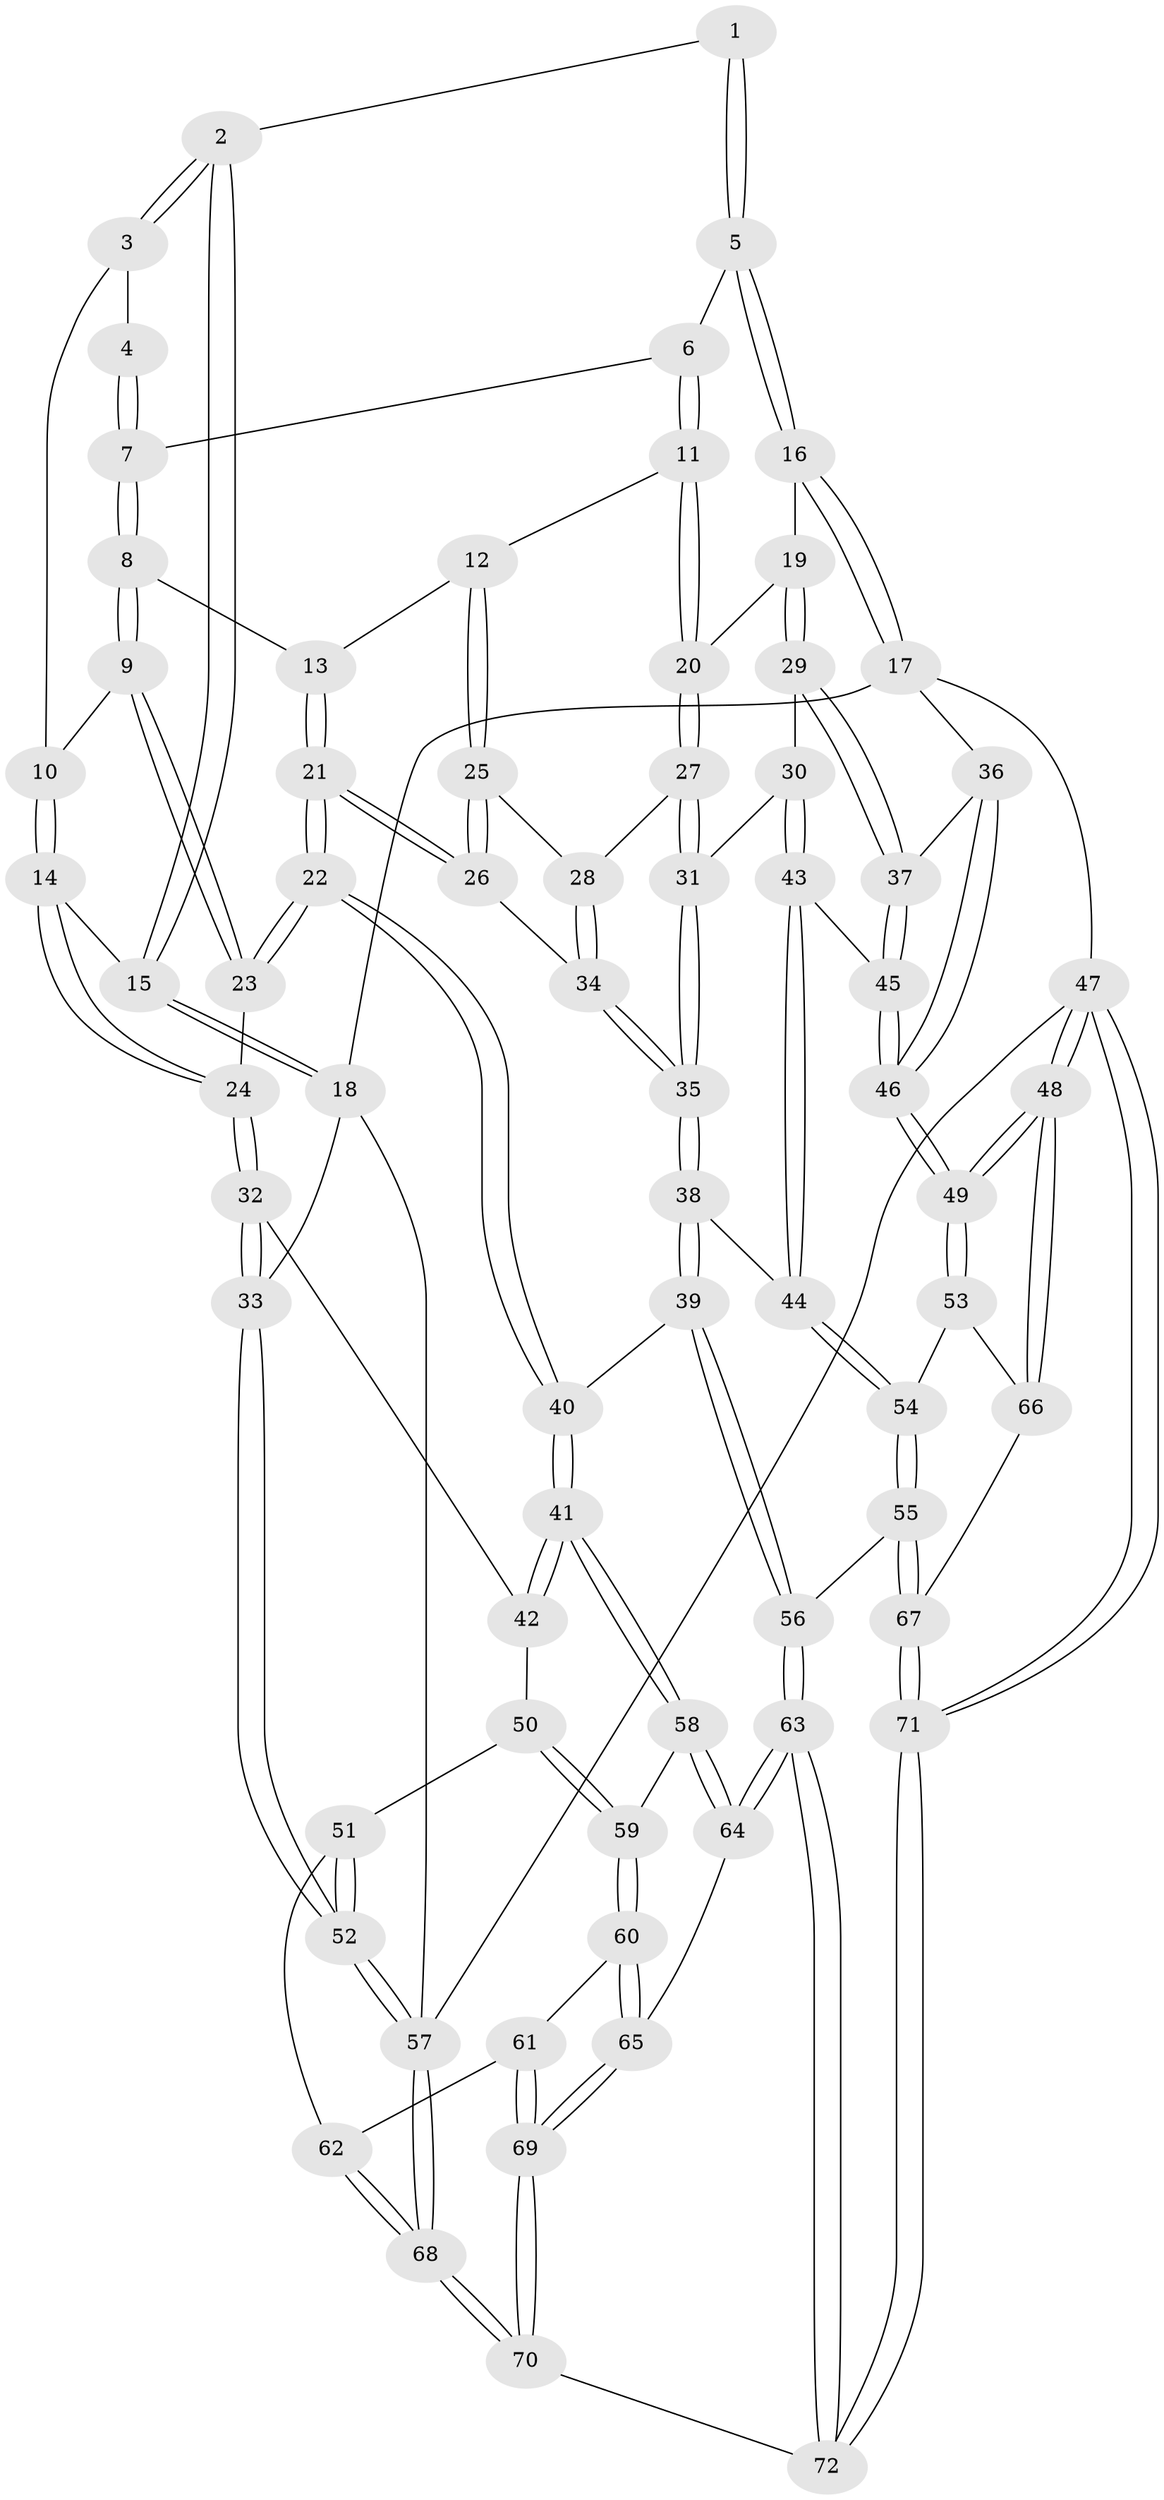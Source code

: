 // Generated by graph-tools (version 1.1) at 2025/01/03/09/25 05:01:58]
// undirected, 72 vertices, 177 edges
graph export_dot {
graph [start="1"]
  node [color=gray90,style=filled];
  1 [pos="+0.5629316450296037+0"];
  2 [pos="+0+0"];
  3 [pos="+0.3141953816194511+0.0720051023779367"];
  4 [pos="+0.4388599765770902+0.08557065297120163"];
  5 [pos="+0.8535267083846211+0"];
  6 [pos="+0.6152018717237052+0.09389719265804564"];
  7 [pos="+0.47704334526627007+0.12369647698211104"];
  8 [pos="+0.45840691830051783+0.18621199148732484"];
  9 [pos="+0.3838112909544472+0.2046246808690365"];
  10 [pos="+0.3254604148929928+0.136135845805099"];
  11 [pos="+0.5844092327194983+0.22610547699905642"];
  12 [pos="+0.5720844194354006+0.2519552445725707"];
  13 [pos="+0.4820192434536275+0.21527651705102543"];
  14 [pos="+0.2182750839754521+0.28997941711845526"];
  15 [pos="+0+0"];
  16 [pos="+1+0"];
  17 [pos="+1+0"];
  18 [pos="+0+0"];
  19 [pos="+0.8815405922646717+0.1963966625791717"];
  20 [pos="+0.8503983488405596+0.22631397004243273"];
  21 [pos="+0.3848280764491224+0.4059122636006502"];
  22 [pos="+0.3608445963053647+0.41427142485524254"];
  23 [pos="+0.3399296878091809+0.4046306119861788"];
  24 [pos="+0.2505196605673827+0.39547274680174604"];
  25 [pos="+0.5804441282751641+0.30547417999270077"];
  26 [pos="+0.45727081165524947+0.3931730729710616"];
  27 [pos="+0.7442255028608057+0.34855926977556356"];
  28 [pos="+0.6473436182643836+0.3382445415260073"];
  29 [pos="+0.8880073686564134+0.47804206335266203"];
  30 [pos="+0.822469613151075+0.5131826056344657"];
  31 [pos="+0.7547765740243617+0.4691497437966335"];
  32 [pos="+0.15655909263400053+0.4554742087093023"];
  33 [pos="+0+0.4978108712265962"];
  34 [pos="+0.5878797895567724+0.4759205045730761"];
  35 [pos="+0.6312367160681814+0.554997230649195"];
  36 [pos="+1+0.4272368767880795"];
  37 [pos="+1+0.4604928798289937"];
  38 [pos="+0.60962931406652+0.6098586179783876"];
  39 [pos="+0.5652407620374119+0.6653877548328259"];
  40 [pos="+0.43619413206975033+0.6383824483244577"];
  41 [pos="+0.35998112531814624+0.6998641831712188"];
  42 [pos="+0.23068050863252593+0.631855231292551"];
  43 [pos="+0.8568854420000087+0.6322601451892536"];
  44 [pos="+0.8518236255642941+0.643338866632306"];
  45 [pos="+0.8745986474729978+0.6278331600397103"];
  46 [pos="+1+0.6651261208373783"];
  47 [pos="+1+1"];
  48 [pos="+1+1"];
  49 [pos="+1+0.9576512720697672"];
  50 [pos="+0.13999577613716507+0.7077451101132072"];
  51 [pos="+0.10251724150751171+0.7225432554422224"];
  52 [pos="+0+0.6618626559273665"];
  53 [pos="+0.921764901628814+0.7734329428611816"];
  54 [pos="+0.8512162305099377+0.6519503818795581"];
  55 [pos="+0.6692689642465343+0.8200419964497235"];
  56 [pos="+0.6338504464783933+0.8088693653355649"];
  57 [pos="+0+1"];
  58 [pos="+0.35307562818441623+0.7170568010016821"];
  59 [pos="+0.29297987524539393+0.7495152410905174"];
  60 [pos="+0.24047757998777228+0.8008504615005809"];
  61 [pos="+0.21080947748292073+0.820556332378321"];
  62 [pos="+0.16915456993607772+0.8099674945134796"];
  63 [pos="+0.5460866111414293+0.8948820478505723"];
  64 [pos="+0.3724030795074879+0.806686912216357"];
  65 [pos="+0.33864985020431204+0.9088835413215788"];
  66 [pos="+0.7958827594744825+0.843305469168633"];
  67 [pos="+0.7082654674934601+0.8535568570755206"];
  68 [pos="+0+1"];
  69 [pos="+0.29362422544995315+1"];
  70 [pos="+0.29307275918575804+1"];
  71 [pos="+0.8586662361684588+1"];
  72 [pos="+0.4057560069708126+1"];
  1 -- 2;
  1 -- 5;
  1 -- 5;
  2 -- 3;
  2 -- 3;
  2 -- 15;
  2 -- 15;
  3 -- 4;
  3 -- 10;
  4 -- 7;
  4 -- 7;
  5 -- 6;
  5 -- 16;
  5 -- 16;
  6 -- 7;
  6 -- 11;
  6 -- 11;
  7 -- 8;
  7 -- 8;
  8 -- 9;
  8 -- 9;
  8 -- 13;
  9 -- 10;
  9 -- 23;
  9 -- 23;
  10 -- 14;
  10 -- 14;
  11 -- 12;
  11 -- 20;
  11 -- 20;
  12 -- 13;
  12 -- 25;
  12 -- 25;
  13 -- 21;
  13 -- 21;
  14 -- 15;
  14 -- 24;
  14 -- 24;
  15 -- 18;
  15 -- 18;
  16 -- 17;
  16 -- 17;
  16 -- 19;
  17 -- 18;
  17 -- 36;
  17 -- 47;
  18 -- 33;
  18 -- 57;
  19 -- 20;
  19 -- 29;
  19 -- 29;
  20 -- 27;
  20 -- 27;
  21 -- 22;
  21 -- 22;
  21 -- 26;
  21 -- 26;
  22 -- 23;
  22 -- 23;
  22 -- 40;
  22 -- 40;
  23 -- 24;
  24 -- 32;
  24 -- 32;
  25 -- 26;
  25 -- 26;
  25 -- 28;
  26 -- 34;
  27 -- 28;
  27 -- 31;
  27 -- 31;
  28 -- 34;
  28 -- 34;
  29 -- 30;
  29 -- 37;
  29 -- 37;
  30 -- 31;
  30 -- 43;
  30 -- 43;
  31 -- 35;
  31 -- 35;
  32 -- 33;
  32 -- 33;
  32 -- 42;
  33 -- 52;
  33 -- 52;
  34 -- 35;
  34 -- 35;
  35 -- 38;
  35 -- 38;
  36 -- 37;
  36 -- 46;
  36 -- 46;
  37 -- 45;
  37 -- 45;
  38 -- 39;
  38 -- 39;
  38 -- 44;
  39 -- 40;
  39 -- 56;
  39 -- 56;
  40 -- 41;
  40 -- 41;
  41 -- 42;
  41 -- 42;
  41 -- 58;
  41 -- 58;
  42 -- 50;
  43 -- 44;
  43 -- 44;
  43 -- 45;
  44 -- 54;
  44 -- 54;
  45 -- 46;
  45 -- 46;
  46 -- 49;
  46 -- 49;
  47 -- 48;
  47 -- 48;
  47 -- 71;
  47 -- 71;
  47 -- 57;
  48 -- 49;
  48 -- 49;
  48 -- 66;
  48 -- 66;
  49 -- 53;
  49 -- 53;
  50 -- 51;
  50 -- 59;
  50 -- 59;
  51 -- 52;
  51 -- 52;
  51 -- 62;
  52 -- 57;
  52 -- 57;
  53 -- 54;
  53 -- 66;
  54 -- 55;
  54 -- 55;
  55 -- 56;
  55 -- 67;
  55 -- 67;
  56 -- 63;
  56 -- 63;
  57 -- 68;
  57 -- 68;
  58 -- 59;
  58 -- 64;
  58 -- 64;
  59 -- 60;
  59 -- 60;
  60 -- 61;
  60 -- 65;
  60 -- 65;
  61 -- 62;
  61 -- 69;
  61 -- 69;
  62 -- 68;
  62 -- 68;
  63 -- 64;
  63 -- 64;
  63 -- 72;
  63 -- 72;
  64 -- 65;
  65 -- 69;
  65 -- 69;
  66 -- 67;
  67 -- 71;
  67 -- 71;
  68 -- 70;
  68 -- 70;
  69 -- 70;
  69 -- 70;
  70 -- 72;
  71 -- 72;
  71 -- 72;
}
